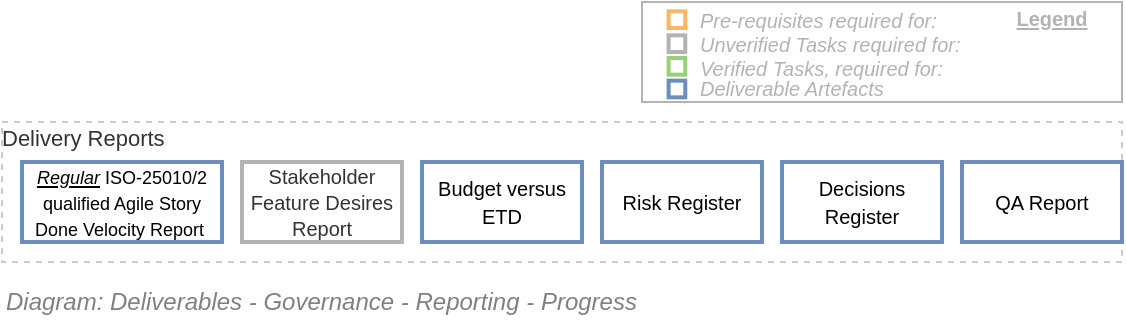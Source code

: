 <mxfile version="17.5.0" type="google"><diagram id="vKGiLsLYjDBIcWWNon9P" name="Governance/Progress"><mxGraphModel grid="1" page="1" gridSize="10" guides="1" tooltips="1" connect="1" arrows="1" fold="1" pageScale="1" pageWidth="827" pageHeight="1169" math="0" shadow="0"><root><mxCell id="KGe4sIFiFnazUiVeRYlQ-0"/><mxCell id="KGe4sIFiFnazUiVeRYlQ-1" value="Diagram" parent="KGe4sIFiFnazUiVeRYlQ-0"/><mxCell id="iri6cumlOnUz-ap7KdAM-1" value="Delivery Reports" style="rounded=0;whiteSpace=wrap;html=1;shadow=0;glass=0;comic=0;strokeColor=#CCCCCC;fillColor=none;fontSize=11;align=left;fontColor=#333333;recursiveResize=0;container=1;collapsible=0;verticalAlign=top;absoluteArcSize=1;spacing=0;spacingTop=-3;dashed=1;" vertex="1" parent="KGe4sIFiFnazUiVeRYlQ-1"><mxGeometry x="120" y="220" width="560" height="70" as="geometry"/></mxCell><mxCell id="iri6cumlOnUz-ap7KdAM-2" value="&lt;font style=&quot;font-size: 9px&quot;&gt;&lt;u&gt;&lt;i&gt;Regular&lt;/i&gt;&lt;/u&gt; ISO-25010/2&lt;br&gt;qualified Agile Story Done Velocity Report&amp;nbsp;&lt;/font&gt;" style="rounded=0;whiteSpace=wrap;html=1;shadow=0;glass=0;comic=0;strokeColor=#6c8ebf;fontSize=11;align=center;recursiveResize=0;container=1;collapsible=0;verticalAlign=middle;fillColor=none;strokeWidth=2;" vertex="1" parent="iri6cumlOnUz-ap7KdAM-1"><mxGeometry x="10" y="20" width="100" height="40" as="geometry"/></mxCell><mxCell id="eoZS-FjExm8p51Uts6ZS-0" value="&lt;font size=&quot;1&quot;&gt;Budget versus ETD&lt;/font&gt;" style="rounded=0;whiteSpace=wrap;html=1;shadow=0;glass=0;comic=0;strokeColor=#6c8ebf;fontSize=11;align=center;recursiveResize=0;container=1;collapsible=0;verticalAlign=middle;fillColor=none;strokeWidth=2;" vertex="1" parent="iri6cumlOnUz-ap7KdAM-1"><mxGeometry x="210" y="20" width="80" height="40" as="geometry"/></mxCell><mxCell id="VlNvouTQqRoaGtnyvf7X-0" value="&lt;font size=&quot;1&quot;&gt;Risk Register&lt;/font&gt;" style="rounded=0;whiteSpace=wrap;html=1;shadow=0;glass=0;comic=0;strokeColor=#6c8ebf;fontSize=11;align=center;recursiveResize=0;container=1;collapsible=0;verticalAlign=middle;fillColor=none;strokeWidth=2;" vertex="1" parent="iri6cumlOnUz-ap7KdAM-1"><mxGeometry x="300" y="20" width="80" height="40" as="geometry"/></mxCell><mxCell id="7a4BvxkEGINSRf0lDT14-1" value="&lt;font size=&quot;1&quot;&gt;Decisions Register&lt;/font&gt;" style="rounded=0;whiteSpace=wrap;html=1;shadow=0;glass=0;comic=0;strokeColor=#6c8ebf;fontSize=11;align=center;recursiveResize=0;container=1;collapsible=0;verticalAlign=middle;fillColor=none;strokeWidth=2;" vertex="1" parent="iri6cumlOnUz-ap7KdAM-1"><mxGeometry x="390" y="20" width="80" height="40" as="geometry"/></mxCell><mxCell id="q2OJJI-z3R-D56ylm-AD-0" value="&lt;font size=&quot;1&quot;&gt;QA Report&lt;/font&gt;" style="rounded=0;whiteSpace=wrap;html=1;shadow=0;glass=0;comic=0;strokeColor=#6c8ebf;fontSize=11;align=center;recursiveResize=0;container=1;collapsible=0;verticalAlign=middle;fillColor=none;strokeWidth=2;" vertex="1" parent="iri6cumlOnUz-ap7KdAM-1"><mxGeometry x="480" y="20" width="80" height="40" as="geometry"/></mxCell><mxCell id="NBO8qqxtMf0jadngk_Oh-1" value="&lt;font style=&quot;font-size: 10px&quot;&gt;Stakeholder&lt;br&gt;Feature Desires&lt;br&gt;Report&lt;/font&gt;" style="rounded=0;whiteSpace=wrap;html=1;shadow=0;glass=0;comic=0;strokeColor=#B3B3B3;fillColor=none;fontSize=11;align=center;fontColor=#333333;recursiveResize=0;container=1;collapsible=0;strokeWidth=2;" vertex="1" parent="KGe4sIFiFnazUiVeRYlQ-1"><mxGeometry x="240" y="240" width="80" height="40" as="geometry"/></mxCell><mxCell id="fdUVDSpXmnSVFdbzBxpF-0" value="Legend" parent="KGe4sIFiFnazUiVeRYlQ-0"/><mxCell id="fdUVDSpXmnSVFdbzBxpF-1" value="" style="rounded=0;whiteSpace=wrap;html=1;fontSize=10;align=left;container=1;collapsible=0;fontColor=#B3B3B3;strokeColor=#B3B3B3;" vertex="1" parent="fdUVDSpXmnSVFdbzBxpF-0"><mxGeometry x="440" y="160" width="240" height="50" as="geometry"/></mxCell><mxCell id="fdUVDSpXmnSVFdbzBxpF-2" value="" style="whiteSpace=wrap;html=1;aspect=fixed;fillColor=none;fontSize=10;align=left;fontStyle=2;strokeWidth=2;strokeColor=#FFB366;" vertex="1" parent="fdUVDSpXmnSVFdbzBxpF-1"><mxGeometry x="13.294" y="4.667" width="8.333" height="8.333" as="geometry"/></mxCell><mxCell id="fdUVDSpXmnSVFdbzBxpF-3" value="" style="whiteSpace=wrap;html=1;aspect=fixed;fillColor=none;fontSize=10;align=left;fontStyle=2;strokeWidth=2;strokeColor=#97D077;" vertex="1" parent="fdUVDSpXmnSVFdbzBxpF-1"><mxGeometry x="13.294" y="28" width="8.333" height="8.333" as="geometry"/></mxCell><mxCell id="fdUVDSpXmnSVFdbzBxpF-4" value="" style="whiteSpace=wrap;html=1;aspect=fixed;strokeColor=#6c8ebf;fontSize=10;align=left;fontStyle=2;strokeWidth=2;fillColor=none;" vertex="1" parent="fdUVDSpXmnSVFdbzBxpF-1"><mxGeometry x="13.294" y="39.333" width="8.333" height="8.333" as="geometry"/></mxCell><mxCell id="fdUVDSpXmnSVFdbzBxpF-5" value="Pre-requisites required for:" style="text;html=1;strokeColor=none;fillColor=none;align=left;verticalAlign=middle;whiteSpace=wrap;rounded=0;fontSize=10;fontStyle=2;fontColor=#B3B3B3;" vertex="1" parent="fdUVDSpXmnSVFdbzBxpF-1"><mxGeometry x="26.595" y="4.667" width="213.405" height="8.333" as="geometry"/></mxCell><mxCell id="fdUVDSpXmnSVFdbzBxpF-6" value="Verified Tasks, required for:" style="text;html=1;strokeColor=none;fillColor=none;align=left;verticalAlign=middle;whiteSpace=wrap;rounded=0;fontSize=10;fontStyle=2;fontColor=#B3B3B3;" vertex="1" parent="fdUVDSpXmnSVFdbzBxpF-1"><mxGeometry x="26.59" y="30" width="213.41" height="6.33" as="geometry"/></mxCell><mxCell id="fdUVDSpXmnSVFdbzBxpF-7" value="Deliverable Artefacts" style="text;html=1;strokeColor=none;fillColor=none;align=left;verticalAlign=middle;whiteSpace=wrap;rounded=0;fontSize=10;fontStyle=2;fontColor=#B3B3B3;" vertex="1" parent="fdUVDSpXmnSVFdbzBxpF-1"><mxGeometry x="26.595" y="39.333" width="213.405" height="8.333" as="geometry"/></mxCell><mxCell id="fdUVDSpXmnSVFdbzBxpF-8" value="Legend" style="text;html=1;strokeColor=none;fillColor=none;align=center;verticalAlign=middle;whiteSpace=wrap;rounded=0;fontSize=10;fontStyle=5;fontColor=#B3B3B3;" vertex="1" parent="fdUVDSpXmnSVFdbzBxpF-1"><mxGeometry x="180" width="50" height="16.67" as="geometry"/></mxCell><mxCell id="fdUVDSpXmnSVFdbzBxpF-9" value="" style="whiteSpace=wrap;html=1;aspect=fixed;fontSize=10;align=left;fontStyle=2;strokeWidth=2;fontColor=#333333;fillColor=none;strokeColor=#B3B3B3;" vertex="1" parent="fdUVDSpXmnSVFdbzBxpF-1"><mxGeometry x="13.294" y="16.667" width="8.333" height="8.333" as="geometry"/></mxCell><mxCell id="fdUVDSpXmnSVFdbzBxpF-10" value="Unverified Tasks required for:" style="text;html=1;strokeColor=none;fillColor=none;align=left;verticalAlign=middle;whiteSpace=wrap;rounded=0;fontSize=10;fontStyle=2;fontColor=#B3B3B3;" vertex="1" parent="fdUVDSpXmnSVFdbzBxpF-1"><mxGeometry x="26.595" y="16.667" width="213.405" height="8.333" as="geometry"/></mxCell><mxCell id="xnv43Cssdio3m0hhm_rH-0" value="Title/Diagram" parent="KGe4sIFiFnazUiVeRYlQ-0"/><mxCell id="iri6cumlOnUz-ap7KdAM-0" value="&lt;font style=&quot;font-size: 12px&quot;&gt;Diagram: Deliverables - Governance - Reporting - Progress&lt;br style=&quot;font-size: 12px&quot;&gt;&lt;/font&gt;" style="text;strokeColor=none;fillColor=none;html=1;fontSize=12;fontStyle=2;verticalAlign=middle;align=left;shadow=0;glass=0;comic=0;opacity=30;fontColor=#808080;rounded=0;" vertex="1" parent="xnv43Cssdio3m0hhm_rH-0"><mxGeometry x="120" y="300" width="560" height="20" as="geometry"/></mxCell></root></mxGraphModel></diagram></mxfile>